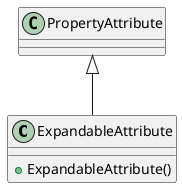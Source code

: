 @startuml
class ExpandableAttribute {
    + ExpandableAttribute()
}
PropertyAttribute <|-- ExpandableAttribute
@enduml
